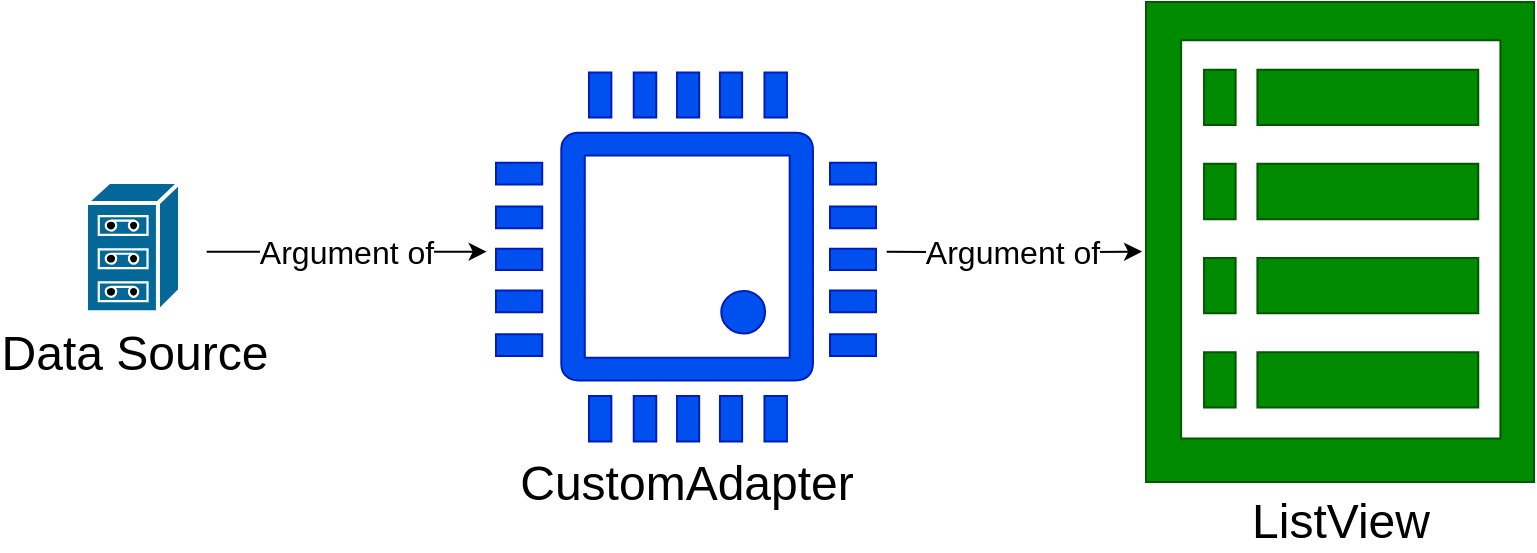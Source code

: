 <mxfile version="12.3.2" type="device" pages="1"><diagram id="heiWePec3P35koTI427o" name="Page-1"><mxGraphModel dx="448" dy="809" grid="1" gridSize="10" guides="1" tooltips="1" connect="1" arrows="1" fold="1" page="1" pageScale="1" pageWidth="1169" pageHeight="827" math="0" shadow="0"><root><mxCell id="0"/><mxCell id="1" parent="0"/><mxCell id="ozDotCLmSC8KG6rHfZIf-22" value="&lt;font style=&quot;font-size: 16px&quot;&gt;Argument of&lt;/font&gt;" style="edgeStyle=orthogonalEdgeStyle;rounded=0;orthogonalLoop=1;jettySize=auto;html=1;exitX=1;exitY=0.5;exitDx=0;exitDy=0;entryX=0;entryY=0.5;entryDx=0;entryDy=0;fontColor=#000000;" parent="1" edge="1"><mxGeometry relative="1" as="geometry"><mxPoint x="300.333" y="364.833" as="sourcePoint"/><mxPoint x="440.333" y="364.833" as="targetPoint"/></mxGeometry></mxCell><mxCell id="ozDotCLmSC8KG6rHfZIf-28" style="edgeStyle=orthogonalEdgeStyle;rounded=0;orthogonalLoop=1;jettySize=auto;html=1;exitX=1;exitY=0.5;exitDx=0;exitDy=0;entryX=-0.01;entryY=0.52;entryDx=0;entryDy=0;entryPerimeter=0;fontColor=#000000;" parent="1" target="ozDotCLmSC8KG6rHfZIf-13" edge="1"><mxGeometry relative="1" as="geometry"><mxPoint x="640.333" y="364.833" as="sourcePoint"/></mxGeometry></mxCell><mxCell id="ozDotCLmSC8KG6rHfZIf-30" value="&lt;span style=&quot;font-size: 16px&quot;&gt;Argument of&lt;/span&gt;" style="text;html=1;align=center;verticalAlign=middle;resizable=0;points=[];;labelBackgroundColor=#ffffff;fontColor=#000000;" parent="ozDotCLmSC8KG6rHfZIf-28" vertex="1" connectable="0"><mxGeometry x="-0.241" y="-2" relative="1" as="geometry"><mxPoint x="14" y="-2" as="offset"/></mxGeometry></mxCell><mxCell id="ozDotCLmSC8KG6rHfZIf-29" value="" style="group" parent="1" vertex="1" connectable="0"><mxGeometry x="770" y="240" width="194" height="270" as="geometry"/></mxCell><mxCell id="ozDotCLmSC8KG6rHfZIf-13" value="" style="html=1;aspect=fixed;strokeColor=#005700;shadow=0;align=center;verticalAlign=top;fillColor=#008a00;shape=mxgraph.gcp2.view_list;fontColor=#ffffff;" parent="ozDotCLmSC8KG6rHfZIf-29" vertex="1"><mxGeometry width="194" height="240" as="geometry"/></mxCell><mxCell id="ozDotCLmSC8KG6rHfZIf-26" value="&lt;font style=&quot;font-size: 24px&quot;&gt;ListView&lt;/font&gt;" style="text;html=1;align=center;verticalAlign=middle;resizable=0;points=[];;autosize=1;fontColor=#000000;" parent="ozDotCLmSC8KG6rHfZIf-29" vertex="1"><mxGeometry x="47" y="250" width="100" height="20" as="geometry"/></mxCell><mxCell id="ozDotCLmSC8KG6rHfZIf-8" value="&lt;font style=&quot;font-size: 24px&quot;&gt;CustomAdapter&lt;/font&gt;" style="pointerEvents=1;shadow=0;dashed=0;html=1;strokeColor=#001DBC;fillColor=#0050ef;labelPosition=center;verticalLabelPosition=bottom;verticalAlign=top;align=center;outlineConnect=0;shape=mxgraph.veeam.cpu;fontColor=#000000;" parent="1" vertex="1"><mxGeometry x="445" y="275.25" width="190" height="184.5" as="geometry"/></mxCell><mxCell id="ozDotCLmSC8KG6rHfZIf-4" value="&lt;font style=&quot;font-size: 24px&quot;&gt;Data Source&lt;/font&gt;" style="shape=mxgraph.cisco.storage.tape_array;html=1;dashed=0;fillColor=#036897;strokeColor=#ffffff;strokeWidth=2;verticalLabelPosition=bottom;verticalAlign=top" parent="1" vertex="1"><mxGeometry x="240" y="330" width="47.0" height="65.1" as="geometry"/></mxCell></root></mxGraphModel></diagram></mxfile>